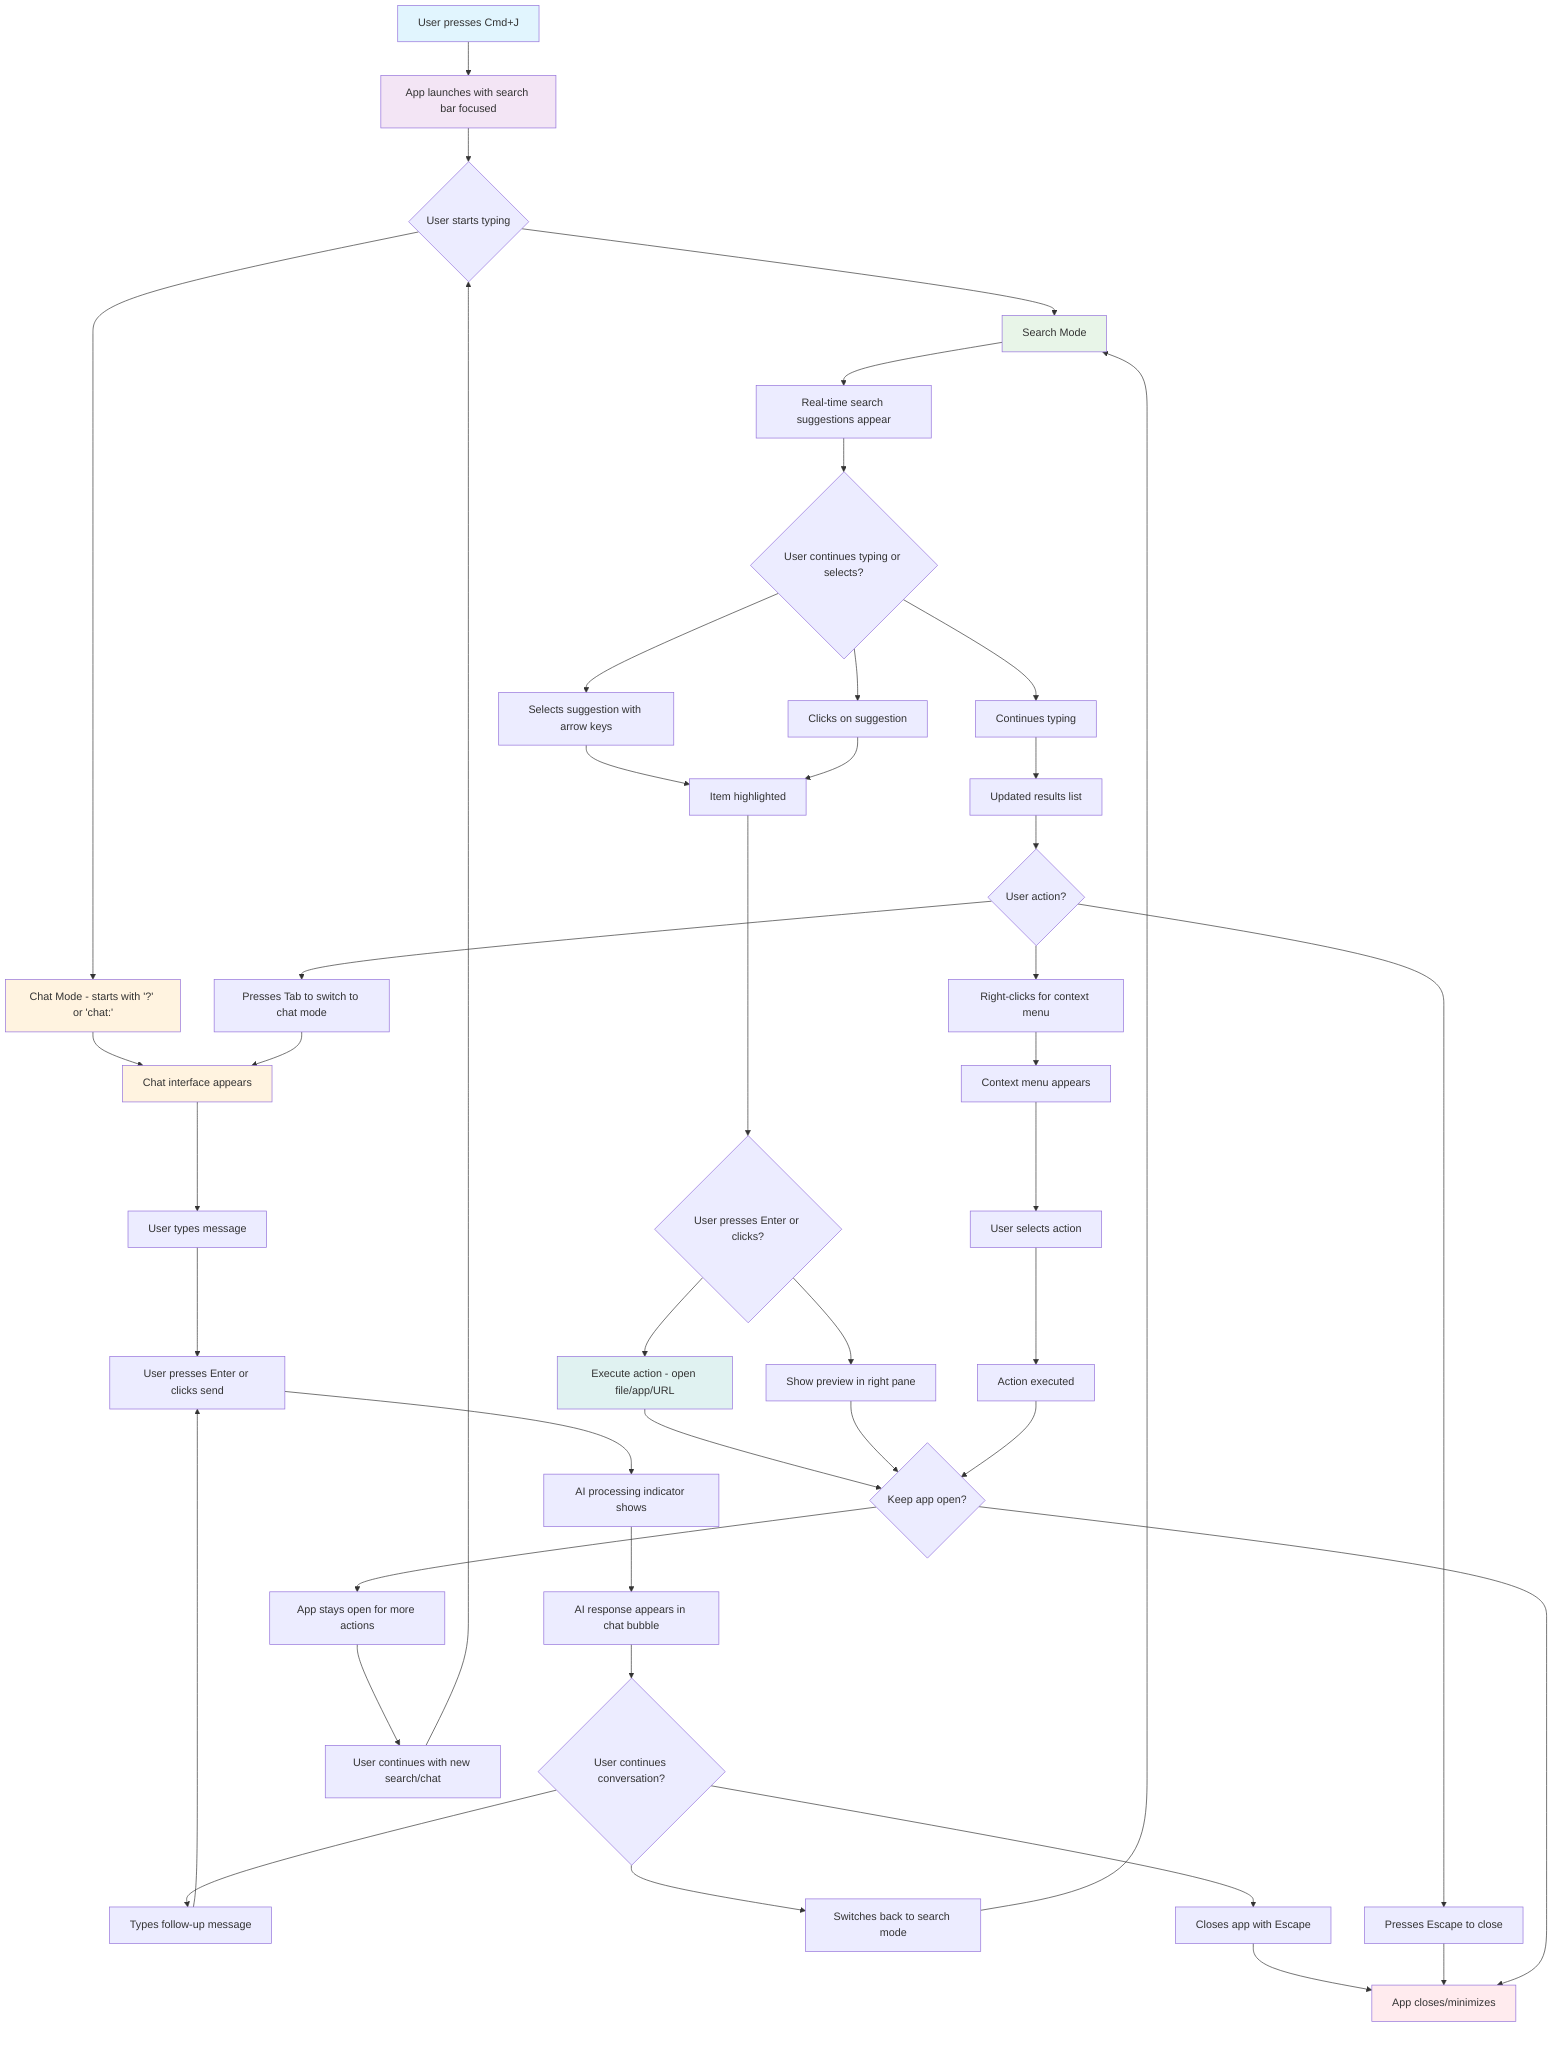 flowchart TD
    A[User presses Cmd+J] --> B[App launches with search bar focused]
    
    B --> C{User starts typing}
    
    C --> D[Search Mode]
    C --> E[Chat Mode - starts with '?' or 'chat:']
    
    D --> F[Real-time search suggestions appear]
    F --> G{User continues typing or selects?}
    
    G --> H[Continues typing]
    G --> I[Selects suggestion with arrow keys]
    G --> J[Clicks on suggestion]
    
    H --> K[Updated results list]
    K --> L{User action?}
    
    I --> M[Item highlighted]
    J --> M
    M --> N{User presses Enter or clicks?}
    
    N --> O[Execute action - open file/app/URL]
    N --> P[Show preview in right pane]
    
    E --> Q[Chat interface appears]
    Q --> R[User types message]
    R --> S[User presses Enter or clicks send]
    S --> T[AI processing indicator shows]
    T --> U[AI response appears in chat bubble]
    U --> V{User continues conversation?}
    
    V --> W[Types follow-up message]
    V --> X[Switches back to search mode]
    V --> Y[Closes app with Escape]
    
    W --> S
    X --> D
    
    L --> Z[Presses Tab to switch to chat mode]
    L --> AA[Presses Escape to close]
    L --> BB[Right-clicks for context menu]
    
    Z --> Q
    BB --> CC[Context menu appears]
    CC --> DD[User selects action]
    DD --> EE[Action executed]
    
    O --> FF{Keep app open?}
    P --> FF
    EE --> FF
    Y --> GG[App closes/minimizes]
    AA --> GG
    
    FF --> HH[App stays open for more actions]
    FF --> GG
    
    HH --> II[User continues with new search/chat]
    II --> C
    
    style A fill:#e1f5fe
    style B fill:#f3e5f5
    style D fill:#e8f5e8
    style E fill:#fff3e0
    style Q fill:#fff3e0
    style O fill:#e0f2f1
    style GG fill:#ffebee
